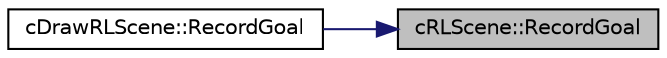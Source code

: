 digraph "cRLScene::RecordGoal"
{
 // LATEX_PDF_SIZE
  edge [fontname="Helvetica",fontsize="10",labelfontname="Helvetica",labelfontsize="10"];
  node [fontname="Helvetica",fontsize="10",shape=record];
  rankdir="RL";
  Node1 [label="cRLScene::RecordGoal",height=0.2,width=0.4,color="black", fillcolor="grey75", style="filled", fontcolor="black",tooltip=" "];
  Node1 -> Node2 [dir="back",color="midnightblue",fontsize="10",style="solid",fontname="Helvetica"];
  Node2 [label="cDrawRLScene::RecordGoal",height=0.2,width=0.4,color="black", fillcolor="white", style="filled",URL="$classc_draw_r_l_scene.html#aae294179a8cf2831246959105b6c5e26",tooltip=" "];
}
